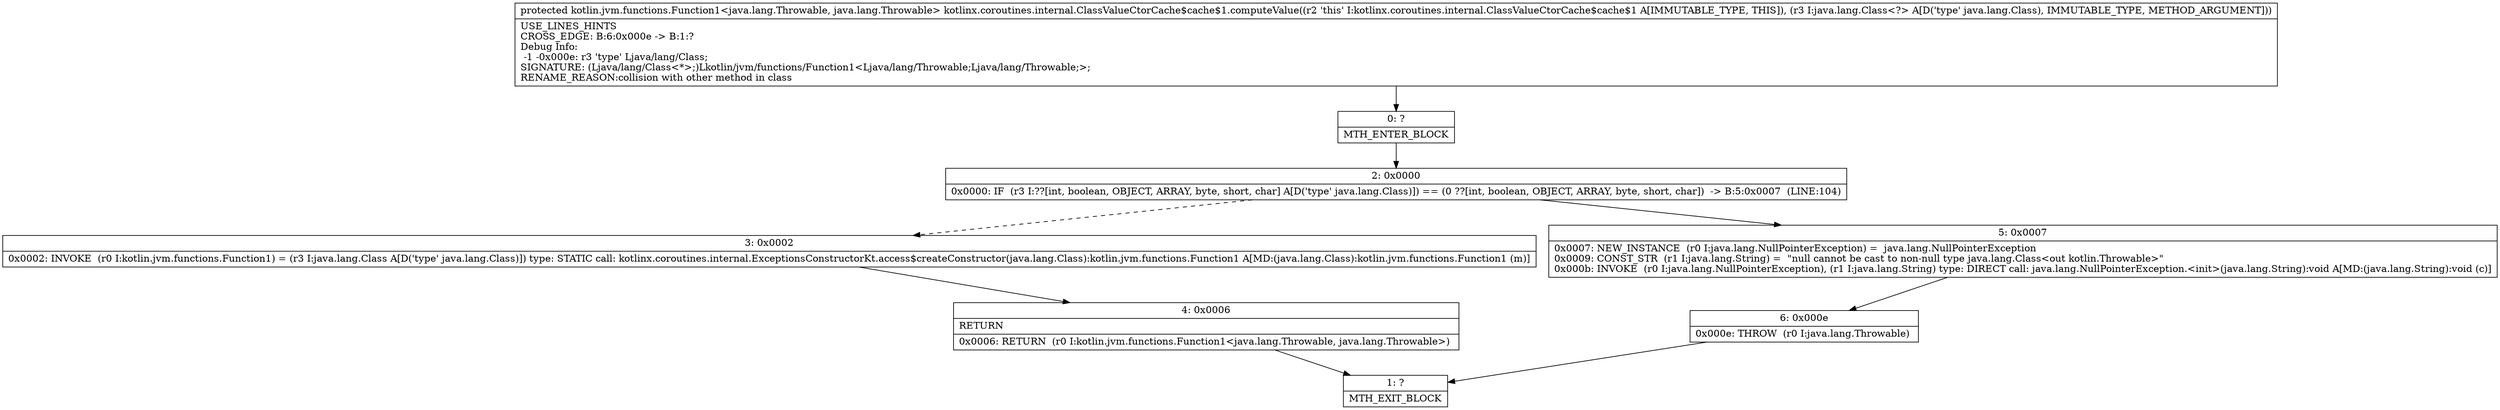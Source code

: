 digraph "CFG forkotlinx.coroutines.internal.ClassValueCtorCache$cache$1.computeValue(Ljava\/lang\/Class;)Lkotlin\/jvm\/functions\/Function1;" {
Node_0 [shape=record,label="{0\:\ ?|MTH_ENTER_BLOCK\l}"];
Node_2 [shape=record,label="{2\:\ 0x0000|0x0000: IF  (r3 I:??[int, boolean, OBJECT, ARRAY, byte, short, char] A[D('type' java.lang.Class)]) == (0 ??[int, boolean, OBJECT, ARRAY, byte, short, char])  \-\> B:5:0x0007  (LINE:104)\l}"];
Node_3 [shape=record,label="{3\:\ 0x0002|0x0002: INVOKE  (r0 I:kotlin.jvm.functions.Function1) = (r3 I:java.lang.Class A[D('type' java.lang.Class)]) type: STATIC call: kotlinx.coroutines.internal.ExceptionsConstructorKt.access$createConstructor(java.lang.Class):kotlin.jvm.functions.Function1 A[MD:(java.lang.Class):kotlin.jvm.functions.Function1 (m)]\l}"];
Node_4 [shape=record,label="{4\:\ 0x0006|RETURN\l|0x0006: RETURN  (r0 I:kotlin.jvm.functions.Function1\<java.lang.Throwable, java.lang.Throwable\>) \l}"];
Node_1 [shape=record,label="{1\:\ ?|MTH_EXIT_BLOCK\l}"];
Node_5 [shape=record,label="{5\:\ 0x0007|0x0007: NEW_INSTANCE  (r0 I:java.lang.NullPointerException) =  java.lang.NullPointerException \l0x0009: CONST_STR  (r1 I:java.lang.String) =  \"null cannot be cast to non\-null type java.lang.Class\<out kotlin.Throwable\>\" \l0x000b: INVOKE  (r0 I:java.lang.NullPointerException), (r1 I:java.lang.String) type: DIRECT call: java.lang.NullPointerException.\<init\>(java.lang.String):void A[MD:(java.lang.String):void (c)]\l}"];
Node_6 [shape=record,label="{6\:\ 0x000e|0x000e: THROW  (r0 I:java.lang.Throwable) \l}"];
MethodNode[shape=record,label="{protected kotlin.jvm.functions.Function1\<java.lang.Throwable, java.lang.Throwable\> kotlinx.coroutines.internal.ClassValueCtorCache$cache$1.computeValue((r2 'this' I:kotlinx.coroutines.internal.ClassValueCtorCache$cache$1 A[IMMUTABLE_TYPE, THIS]), (r3 I:java.lang.Class\<?\> A[D('type' java.lang.Class), IMMUTABLE_TYPE, METHOD_ARGUMENT]))  | USE_LINES_HINTS\lCROSS_EDGE: B:6:0x000e \-\> B:1:?\lDebug Info:\l  \-1 \-0x000e: r3 'type' Ljava\/lang\/Class;\lSIGNATURE: (Ljava\/lang\/Class\<*\>;)Lkotlin\/jvm\/functions\/Function1\<Ljava\/lang\/Throwable;Ljava\/lang\/Throwable;\>;\lRENAME_REASON:collision with other method in class\l}"];
MethodNode -> Node_0;Node_0 -> Node_2;
Node_2 -> Node_3[style=dashed];
Node_2 -> Node_5;
Node_3 -> Node_4;
Node_4 -> Node_1;
Node_5 -> Node_6;
Node_6 -> Node_1;
}

